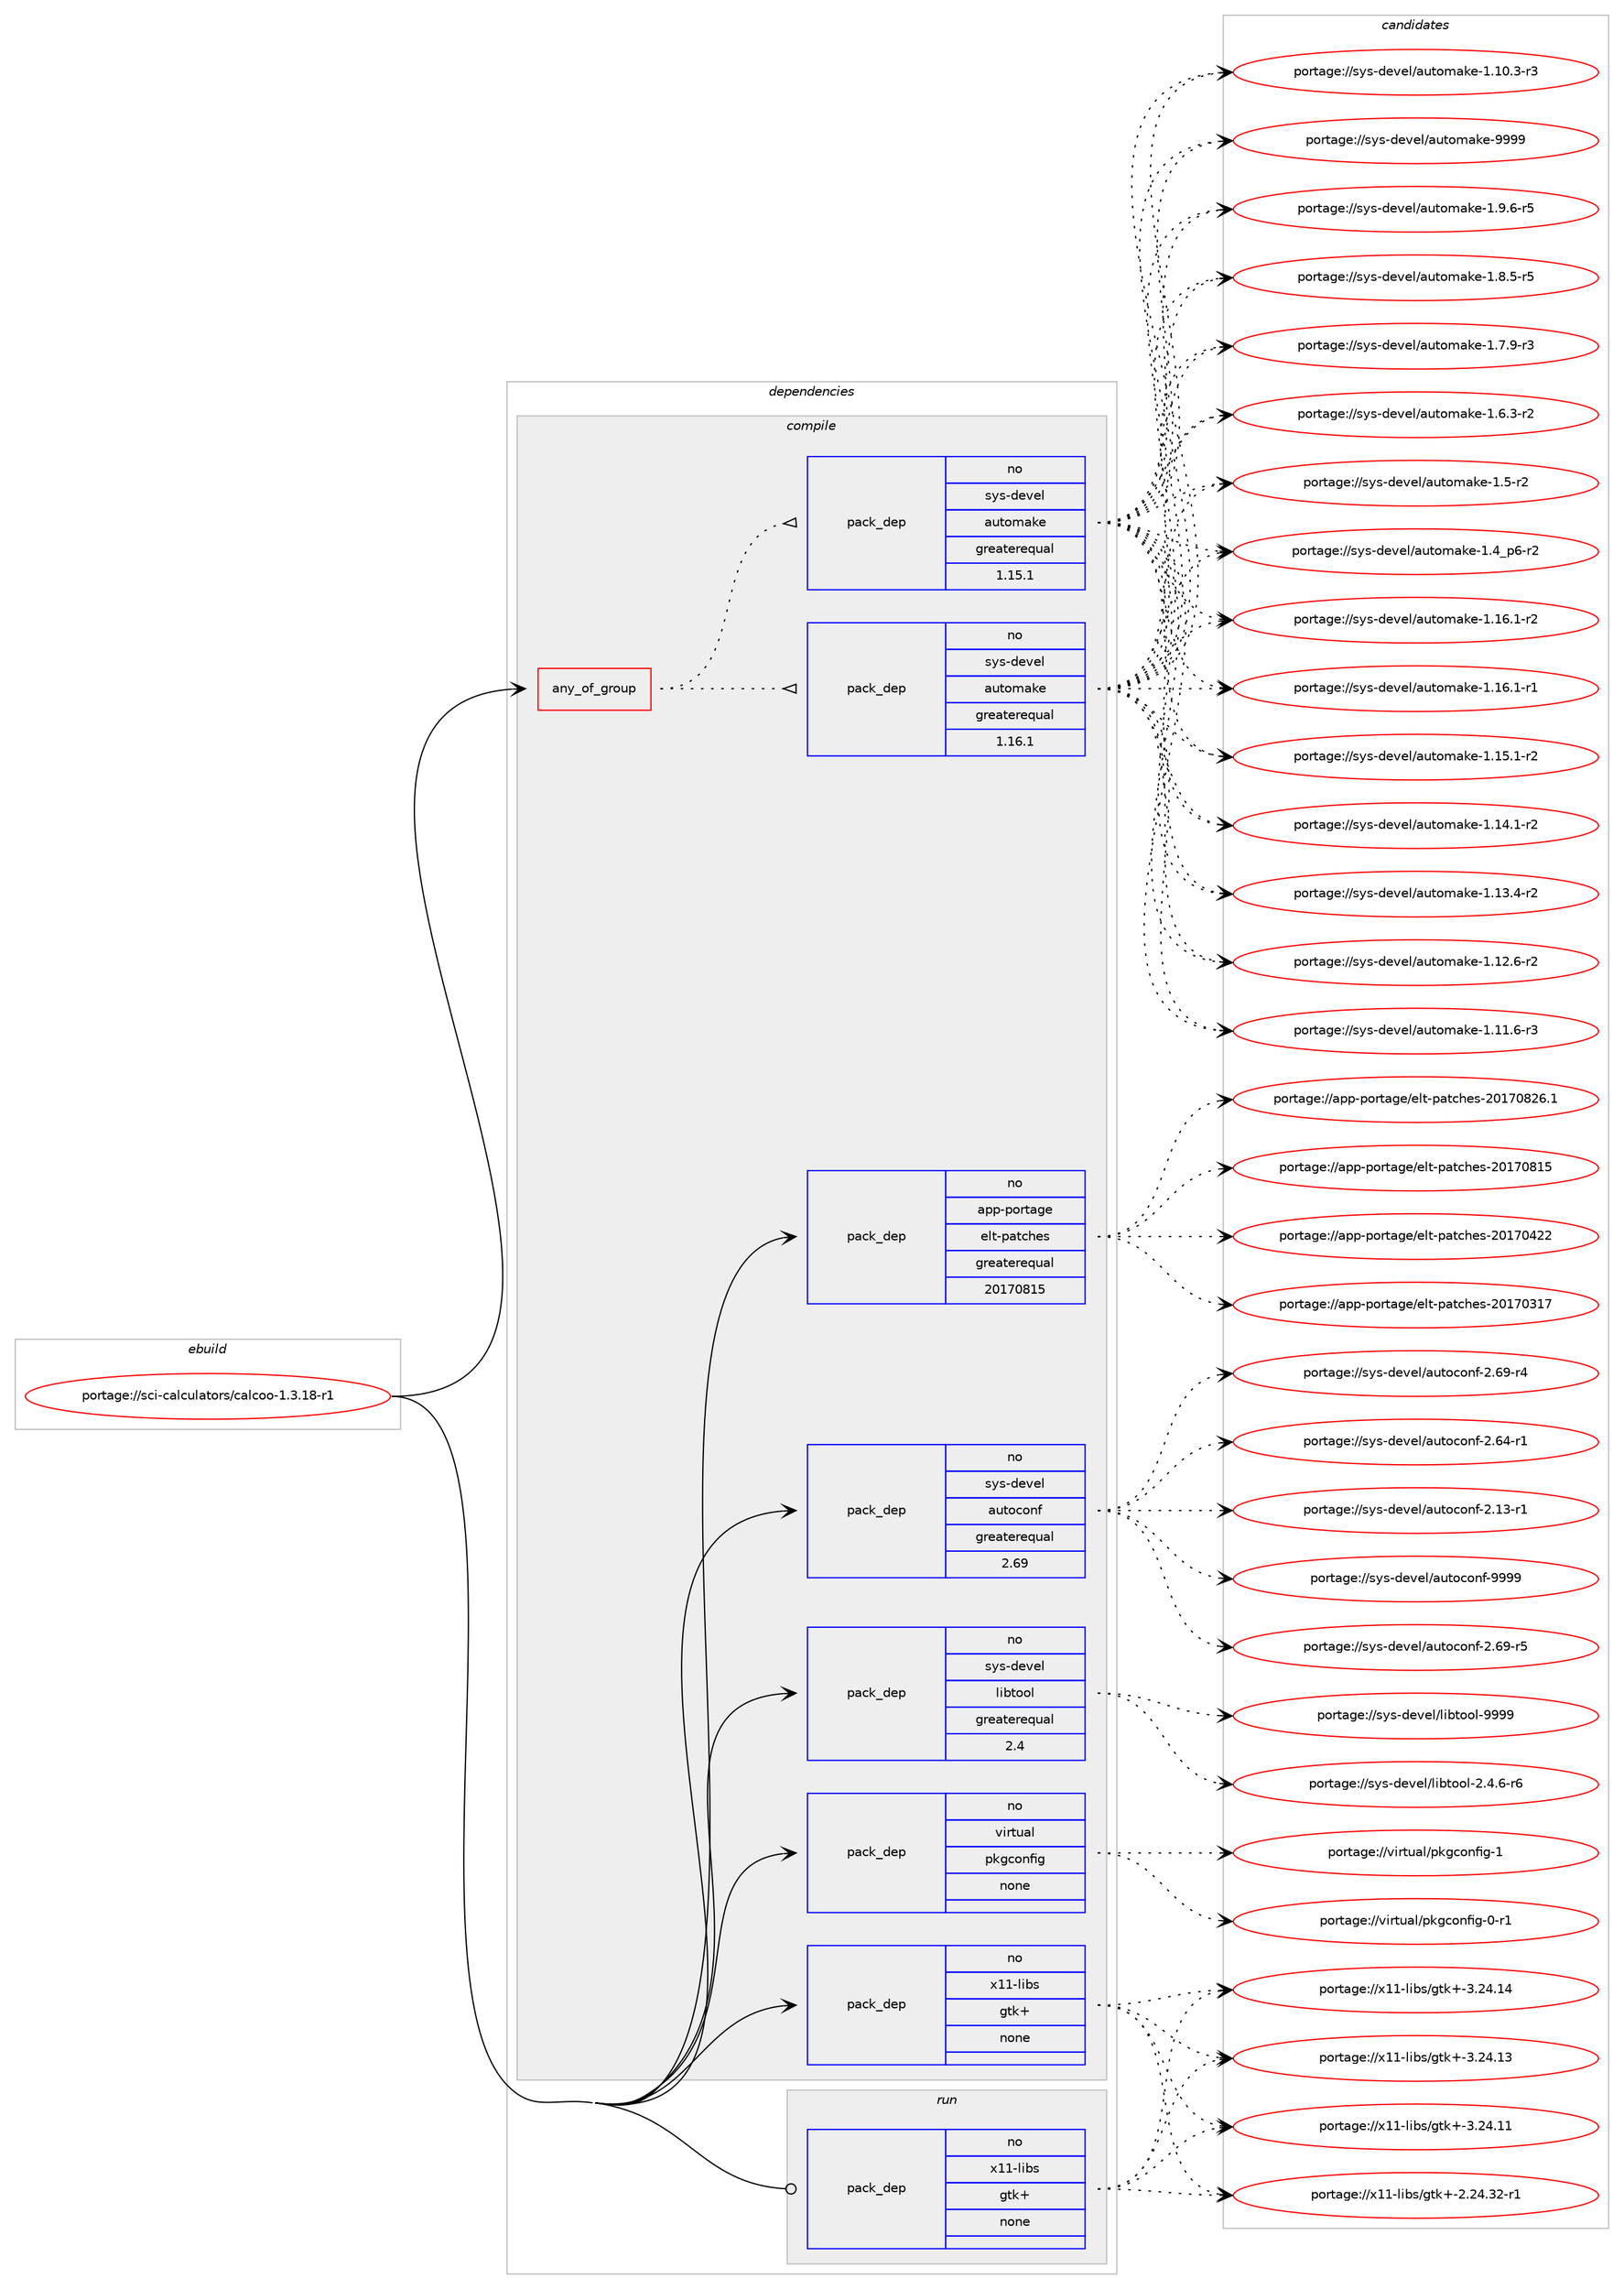 digraph prolog {

# *************
# Graph options
# *************

newrank=true;
concentrate=true;
compound=true;
graph [rankdir=LR,fontname=Helvetica,fontsize=10,ranksep=1.5];#, ranksep=2.5, nodesep=0.2];
edge  [arrowhead=vee];
node  [fontname=Helvetica,fontsize=10];

# **********
# The ebuild
# **********

subgraph cluster_leftcol {
color=gray;
rank=same;
label=<<i>ebuild</i>>;
id [label="portage://sci-calculators/calcoo-1.3.18-r1", color=red, width=4, href="../sci-calculators/calcoo-1.3.18-r1.svg"];
}

# ****************
# The dependencies
# ****************

subgraph cluster_midcol {
color=gray;
label=<<i>dependencies</i>>;
subgraph cluster_compile {
fillcolor="#eeeeee";
style=filled;
label=<<i>compile</i>>;
subgraph any911 {
dependency43506 [label=<<TABLE BORDER="0" CELLBORDER="1" CELLSPACING="0" CELLPADDING="4"><TR><TD CELLPADDING="10">any_of_group</TD></TR></TABLE>>, shape=none, color=red];subgraph pack34799 {
dependency43507 [label=<<TABLE BORDER="0" CELLBORDER="1" CELLSPACING="0" CELLPADDING="4" WIDTH="220"><TR><TD ROWSPAN="6" CELLPADDING="30">pack_dep</TD></TR><TR><TD WIDTH="110">no</TD></TR><TR><TD>sys-devel</TD></TR><TR><TD>automake</TD></TR><TR><TD>greaterequal</TD></TR><TR><TD>1.16.1</TD></TR></TABLE>>, shape=none, color=blue];
}
dependency43506:e -> dependency43507:w [weight=20,style="dotted",arrowhead="oinv"];
subgraph pack34800 {
dependency43508 [label=<<TABLE BORDER="0" CELLBORDER="1" CELLSPACING="0" CELLPADDING="4" WIDTH="220"><TR><TD ROWSPAN="6" CELLPADDING="30">pack_dep</TD></TR><TR><TD WIDTH="110">no</TD></TR><TR><TD>sys-devel</TD></TR><TR><TD>automake</TD></TR><TR><TD>greaterequal</TD></TR><TR><TD>1.15.1</TD></TR></TABLE>>, shape=none, color=blue];
}
dependency43506:e -> dependency43508:w [weight=20,style="dotted",arrowhead="oinv"];
}
id:e -> dependency43506:w [weight=20,style="solid",arrowhead="vee"];
subgraph pack34801 {
dependency43509 [label=<<TABLE BORDER="0" CELLBORDER="1" CELLSPACING="0" CELLPADDING="4" WIDTH="220"><TR><TD ROWSPAN="6" CELLPADDING="30">pack_dep</TD></TR><TR><TD WIDTH="110">no</TD></TR><TR><TD>app-portage</TD></TR><TR><TD>elt-patches</TD></TR><TR><TD>greaterequal</TD></TR><TR><TD>20170815</TD></TR></TABLE>>, shape=none, color=blue];
}
id:e -> dependency43509:w [weight=20,style="solid",arrowhead="vee"];
subgraph pack34802 {
dependency43510 [label=<<TABLE BORDER="0" CELLBORDER="1" CELLSPACING="0" CELLPADDING="4" WIDTH="220"><TR><TD ROWSPAN="6" CELLPADDING="30">pack_dep</TD></TR><TR><TD WIDTH="110">no</TD></TR><TR><TD>sys-devel</TD></TR><TR><TD>autoconf</TD></TR><TR><TD>greaterequal</TD></TR><TR><TD>2.69</TD></TR></TABLE>>, shape=none, color=blue];
}
id:e -> dependency43510:w [weight=20,style="solid",arrowhead="vee"];
subgraph pack34803 {
dependency43511 [label=<<TABLE BORDER="0" CELLBORDER="1" CELLSPACING="0" CELLPADDING="4" WIDTH="220"><TR><TD ROWSPAN="6" CELLPADDING="30">pack_dep</TD></TR><TR><TD WIDTH="110">no</TD></TR><TR><TD>sys-devel</TD></TR><TR><TD>libtool</TD></TR><TR><TD>greaterequal</TD></TR><TR><TD>2.4</TD></TR></TABLE>>, shape=none, color=blue];
}
id:e -> dependency43511:w [weight=20,style="solid",arrowhead="vee"];
subgraph pack34804 {
dependency43512 [label=<<TABLE BORDER="0" CELLBORDER="1" CELLSPACING="0" CELLPADDING="4" WIDTH="220"><TR><TD ROWSPAN="6" CELLPADDING="30">pack_dep</TD></TR><TR><TD WIDTH="110">no</TD></TR><TR><TD>virtual</TD></TR><TR><TD>pkgconfig</TD></TR><TR><TD>none</TD></TR><TR><TD></TD></TR></TABLE>>, shape=none, color=blue];
}
id:e -> dependency43512:w [weight=20,style="solid",arrowhead="vee"];
subgraph pack34805 {
dependency43513 [label=<<TABLE BORDER="0" CELLBORDER="1" CELLSPACING="0" CELLPADDING="4" WIDTH="220"><TR><TD ROWSPAN="6" CELLPADDING="30">pack_dep</TD></TR><TR><TD WIDTH="110">no</TD></TR><TR><TD>x11-libs</TD></TR><TR><TD>gtk+</TD></TR><TR><TD>none</TD></TR><TR><TD></TD></TR></TABLE>>, shape=none, color=blue];
}
id:e -> dependency43513:w [weight=20,style="solid",arrowhead="vee"];
}
subgraph cluster_compileandrun {
fillcolor="#eeeeee";
style=filled;
label=<<i>compile and run</i>>;
}
subgraph cluster_run {
fillcolor="#eeeeee";
style=filled;
label=<<i>run</i>>;
subgraph pack34806 {
dependency43514 [label=<<TABLE BORDER="0" CELLBORDER="1" CELLSPACING="0" CELLPADDING="4" WIDTH="220"><TR><TD ROWSPAN="6" CELLPADDING="30">pack_dep</TD></TR><TR><TD WIDTH="110">no</TD></TR><TR><TD>x11-libs</TD></TR><TR><TD>gtk+</TD></TR><TR><TD>none</TD></TR><TR><TD></TD></TR></TABLE>>, shape=none, color=blue];
}
id:e -> dependency43514:w [weight=20,style="solid",arrowhead="odot"];
}
}

# **************
# The candidates
# **************

subgraph cluster_choices {
rank=same;
color=gray;
label=<<i>candidates</i>>;

subgraph choice34799 {
color=black;
nodesep=1;
choice115121115451001011181011084797117116111109971071014557575757 [label="portage://sys-devel/automake-9999", color=red, width=4,href="../sys-devel/automake-9999.svg"];
choice115121115451001011181011084797117116111109971071014549465746544511453 [label="portage://sys-devel/automake-1.9.6-r5", color=red, width=4,href="../sys-devel/automake-1.9.6-r5.svg"];
choice115121115451001011181011084797117116111109971071014549465646534511453 [label="portage://sys-devel/automake-1.8.5-r5", color=red, width=4,href="../sys-devel/automake-1.8.5-r5.svg"];
choice115121115451001011181011084797117116111109971071014549465546574511451 [label="portage://sys-devel/automake-1.7.9-r3", color=red, width=4,href="../sys-devel/automake-1.7.9-r3.svg"];
choice115121115451001011181011084797117116111109971071014549465446514511450 [label="portage://sys-devel/automake-1.6.3-r2", color=red, width=4,href="../sys-devel/automake-1.6.3-r2.svg"];
choice11512111545100101118101108479711711611110997107101454946534511450 [label="portage://sys-devel/automake-1.5-r2", color=red, width=4,href="../sys-devel/automake-1.5-r2.svg"];
choice115121115451001011181011084797117116111109971071014549465295112544511450 [label="portage://sys-devel/automake-1.4_p6-r2", color=red, width=4,href="../sys-devel/automake-1.4_p6-r2.svg"];
choice11512111545100101118101108479711711611110997107101454946495446494511450 [label="portage://sys-devel/automake-1.16.1-r2", color=red, width=4,href="../sys-devel/automake-1.16.1-r2.svg"];
choice11512111545100101118101108479711711611110997107101454946495446494511449 [label="portage://sys-devel/automake-1.16.1-r1", color=red, width=4,href="../sys-devel/automake-1.16.1-r1.svg"];
choice11512111545100101118101108479711711611110997107101454946495346494511450 [label="portage://sys-devel/automake-1.15.1-r2", color=red, width=4,href="../sys-devel/automake-1.15.1-r2.svg"];
choice11512111545100101118101108479711711611110997107101454946495246494511450 [label="portage://sys-devel/automake-1.14.1-r2", color=red, width=4,href="../sys-devel/automake-1.14.1-r2.svg"];
choice11512111545100101118101108479711711611110997107101454946495146524511450 [label="portage://sys-devel/automake-1.13.4-r2", color=red, width=4,href="../sys-devel/automake-1.13.4-r2.svg"];
choice11512111545100101118101108479711711611110997107101454946495046544511450 [label="portage://sys-devel/automake-1.12.6-r2", color=red, width=4,href="../sys-devel/automake-1.12.6-r2.svg"];
choice11512111545100101118101108479711711611110997107101454946494946544511451 [label="portage://sys-devel/automake-1.11.6-r3", color=red, width=4,href="../sys-devel/automake-1.11.6-r3.svg"];
choice11512111545100101118101108479711711611110997107101454946494846514511451 [label="portage://sys-devel/automake-1.10.3-r3", color=red, width=4,href="../sys-devel/automake-1.10.3-r3.svg"];
dependency43507:e -> choice115121115451001011181011084797117116111109971071014557575757:w [style=dotted,weight="100"];
dependency43507:e -> choice115121115451001011181011084797117116111109971071014549465746544511453:w [style=dotted,weight="100"];
dependency43507:e -> choice115121115451001011181011084797117116111109971071014549465646534511453:w [style=dotted,weight="100"];
dependency43507:e -> choice115121115451001011181011084797117116111109971071014549465546574511451:w [style=dotted,weight="100"];
dependency43507:e -> choice115121115451001011181011084797117116111109971071014549465446514511450:w [style=dotted,weight="100"];
dependency43507:e -> choice11512111545100101118101108479711711611110997107101454946534511450:w [style=dotted,weight="100"];
dependency43507:e -> choice115121115451001011181011084797117116111109971071014549465295112544511450:w [style=dotted,weight="100"];
dependency43507:e -> choice11512111545100101118101108479711711611110997107101454946495446494511450:w [style=dotted,weight="100"];
dependency43507:e -> choice11512111545100101118101108479711711611110997107101454946495446494511449:w [style=dotted,weight="100"];
dependency43507:e -> choice11512111545100101118101108479711711611110997107101454946495346494511450:w [style=dotted,weight="100"];
dependency43507:e -> choice11512111545100101118101108479711711611110997107101454946495246494511450:w [style=dotted,weight="100"];
dependency43507:e -> choice11512111545100101118101108479711711611110997107101454946495146524511450:w [style=dotted,weight="100"];
dependency43507:e -> choice11512111545100101118101108479711711611110997107101454946495046544511450:w [style=dotted,weight="100"];
dependency43507:e -> choice11512111545100101118101108479711711611110997107101454946494946544511451:w [style=dotted,weight="100"];
dependency43507:e -> choice11512111545100101118101108479711711611110997107101454946494846514511451:w [style=dotted,weight="100"];
}
subgraph choice34800 {
color=black;
nodesep=1;
choice115121115451001011181011084797117116111109971071014557575757 [label="portage://sys-devel/automake-9999", color=red, width=4,href="../sys-devel/automake-9999.svg"];
choice115121115451001011181011084797117116111109971071014549465746544511453 [label="portage://sys-devel/automake-1.9.6-r5", color=red, width=4,href="../sys-devel/automake-1.9.6-r5.svg"];
choice115121115451001011181011084797117116111109971071014549465646534511453 [label="portage://sys-devel/automake-1.8.5-r5", color=red, width=4,href="../sys-devel/automake-1.8.5-r5.svg"];
choice115121115451001011181011084797117116111109971071014549465546574511451 [label="portage://sys-devel/automake-1.7.9-r3", color=red, width=4,href="../sys-devel/automake-1.7.9-r3.svg"];
choice115121115451001011181011084797117116111109971071014549465446514511450 [label="portage://sys-devel/automake-1.6.3-r2", color=red, width=4,href="../sys-devel/automake-1.6.3-r2.svg"];
choice11512111545100101118101108479711711611110997107101454946534511450 [label="portage://sys-devel/automake-1.5-r2", color=red, width=4,href="../sys-devel/automake-1.5-r2.svg"];
choice115121115451001011181011084797117116111109971071014549465295112544511450 [label="portage://sys-devel/automake-1.4_p6-r2", color=red, width=4,href="../sys-devel/automake-1.4_p6-r2.svg"];
choice11512111545100101118101108479711711611110997107101454946495446494511450 [label="portage://sys-devel/automake-1.16.1-r2", color=red, width=4,href="../sys-devel/automake-1.16.1-r2.svg"];
choice11512111545100101118101108479711711611110997107101454946495446494511449 [label="portage://sys-devel/automake-1.16.1-r1", color=red, width=4,href="../sys-devel/automake-1.16.1-r1.svg"];
choice11512111545100101118101108479711711611110997107101454946495346494511450 [label="portage://sys-devel/automake-1.15.1-r2", color=red, width=4,href="../sys-devel/automake-1.15.1-r2.svg"];
choice11512111545100101118101108479711711611110997107101454946495246494511450 [label="portage://sys-devel/automake-1.14.1-r2", color=red, width=4,href="../sys-devel/automake-1.14.1-r2.svg"];
choice11512111545100101118101108479711711611110997107101454946495146524511450 [label="portage://sys-devel/automake-1.13.4-r2", color=red, width=4,href="../sys-devel/automake-1.13.4-r2.svg"];
choice11512111545100101118101108479711711611110997107101454946495046544511450 [label="portage://sys-devel/automake-1.12.6-r2", color=red, width=4,href="../sys-devel/automake-1.12.6-r2.svg"];
choice11512111545100101118101108479711711611110997107101454946494946544511451 [label="portage://sys-devel/automake-1.11.6-r3", color=red, width=4,href="../sys-devel/automake-1.11.6-r3.svg"];
choice11512111545100101118101108479711711611110997107101454946494846514511451 [label="portage://sys-devel/automake-1.10.3-r3", color=red, width=4,href="../sys-devel/automake-1.10.3-r3.svg"];
dependency43508:e -> choice115121115451001011181011084797117116111109971071014557575757:w [style=dotted,weight="100"];
dependency43508:e -> choice115121115451001011181011084797117116111109971071014549465746544511453:w [style=dotted,weight="100"];
dependency43508:e -> choice115121115451001011181011084797117116111109971071014549465646534511453:w [style=dotted,weight="100"];
dependency43508:e -> choice115121115451001011181011084797117116111109971071014549465546574511451:w [style=dotted,weight="100"];
dependency43508:e -> choice115121115451001011181011084797117116111109971071014549465446514511450:w [style=dotted,weight="100"];
dependency43508:e -> choice11512111545100101118101108479711711611110997107101454946534511450:w [style=dotted,weight="100"];
dependency43508:e -> choice115121115451001011181011084797117116111109971071014549465295112544511450:w [style=dotted,weight="100"];
dependency43508:e -> choice11512111545100101118101108479711711611110997107101454946495446494511450:w [style=dotted,weight="100"];
dependency43508:e -> choice11512111545100101118101108479711711611110997107101454946495446494511449:w [style=dotted,weight="100"];
dependency43508:e -> choice11512111545100101118101108479711711611110997107101454946495346494511450:w [style=dotted,weight="100"];
dependency43508:e -> choice11512111545100101118101108479711711611110997107101454946495246494511450:w [style=dotted,weight="100"];
dependency43508:e -> choice11512111545100101118101108479711711611110997107101454946495146524511450:w [style=dotted,weight="100"];
dependency43508:e -> choice11512111545100101118101108479711711611110997107101454946495046544511450:w [style=dotted,weight="100"];
dependency43508:e -> choice11512111545100101118101108479711711611110997107101454946494946544511451:w [style=dotted,weight="100"];
dependency43508:e -> choice11512111545100101118101108479711711611110997107101454946494846514511451:w [style=dotted,weight="100"];
}
subgraph choice34801 {
color=black;
nodesep=1;
choice971121124511211111411697103101471011081164511297116991041011154550484955485650544649 [label="portage://app-portage/elt-patches-20170826.1", color=red, width=4,href="../app-portage/elt-patches-20170826.1.svg"];
choice97112112451121111141169710310147101108116451129711699104101115455048495548564953 [label="portage://app-portage/elt-patches-20170815", color=red, width=4,href="../app-portage/elt-patches-20170815.svg"];
choice97112112451121111141169710310147101108116451129711699104101115455048495548525050 [label="portage://app-portage/elt-patches-20170422", color=red, width=4,href="../app-portage/elt-patches-20170422.svg"];
choice97112112451121111141169710310147101108116451129711699104101115455048495548514955 [label="portage://app-portage/elt-patches-20170317", color=red, width=4,href="../app-portage/elt-patches-20170317.svg"];
dependency43509:e -> choice971121124511211111411697103101471011081164511297116991041011154550484955485650544649:w [style=dotted,weight="100"];
dependency43509:e -> choice97112112451121111141169710310147101108116451129711699104101115455048495548564953:w [style=dotted,weight="100"];
dependency43509:e -> choice97112112451121111141169710310147101108116451129711699104101115455048495548525050:w [style=dotted,weight="100"];
dependency43509:e -> choice97112112451121111141169710310147101108116451129711699104101115455048495548514955:w [style=dotted,weight="100"];
}
subgraph choice34802 {
color=black;
nodesep=1;
choice115121115451001011181011084797117116111991111101024557575757 [label="portage://sys-devel/autoconf-9999", color=red, width=4,href="../sys-devel/autoconf-9999.svg"];
choice1151211154510010111810110847971171161119911111010245504654574511453 [label="portage://sys-devel/autoconf-2.69-r5", color=red, width=4,href="../sys-devel/autoconf-2.69-r5.svg"];
choice1151211154510010111810110847971171161119911111010245504654574511452 [label="portage://sys-devel/autoconf-2.69-r4", color=red, width=4,href="../sys-devel/autoconf-2.69-r4.svg"];
choice1151211154510010111810110847971171161119911111010245504654524511449 [label="portage://sys-devel/autoconf-2.64-r1", color=red, width=4,href="../sys-devel/autoconf-2.64-r1.svg"];
choice1151211154510010111810110847971171161119911111010245504649514511449 [label="portage://sys-devel/autoconf-2.13-r1", color=red, width=4,href="../sys-devel/autoconf-2.13-r1.svg"];
dependency43510:e -> choice115121115451001011181011084797117116111991111101024557575757:w [style=dotted,weight="100"];
dependency43510:e -> choice1151211154510010111810110847971171161119911111010245504654574511453:w [style=dotted,weight="100"];
dependency43510:e -> choice1151211154510010111810110847971171161119911111010245504654574511452:w [style=dotted,weight="100"];
dependency43510:e -> choice1151211154510010111810110847971171161119911111010245504654524511449:w [style=dotted,weight="100"];
dependency43510:e -> choice1151211154510010111810110847971171161119911111010245504649514511449:w [style=dotted,weight="100"];
}
subgraph choice34803 {
color=black;
nodesep=1;
choice1151211154510010111810110847108105981161111111084557575757 [label="portage://sys-devel/libtool-9999", color=red, width=4,href="../sys-devel/libtool-9999.svg"];
choice1151211154510010111810110847108105981161111111084550465246544511454 [label="portage://sys-devel/libtool-2.4.6-r6", color=red, width=4,href="../sys-devel/libtool-2.4.6-r6.svg"];
dependency43511:e -> choice1151211154510010111810110847108105981161111111084557575757:w [style=dotted,weight="100"];
dependency43511:e -> choice1151211154510010111810110847108105981161111111084550465246544511454:w [style=dotted,weight="100"];
}
subgraph choice34804 {
color=black;
nodesep=1;
choice1181051141161179710847112107103991111101021051034549 [label="portage://virtual/pkgconfig-1", color=red, width=4,href="../virtual/pkgconfig-1.svg"];
choice11810511411611797108471121071039911111010210510345484511449 [label="portage://virtual/pkgconfig-0-r1", color=red, width=4,href="../virtual/pkgconfig-0-r1.svg"];
dependency43512:e -> choice1181051141161179710847112107103991111101021051034549:w [style=dotted,weight="100"];
dependency43512:e -> choice11810511411611797108471121071039911111010210510345484511449:w [style=dotted,weight="100"];
}
subgraph choice34805 {
color=black;
nodesep=1;
choice1204949451081059811547103116107434551465052464952 [label="portage://x11-libs/gtk+-3.24.14", color=red, width=4,href="../x11-libs/gtk+-3.24.14.svg"];
choice1204949451081059811547103116107434551465052464951 [label="portage://x11-libs/gtk+-3.24.13", color=red, width=4,href="../x11-libs/gtk+-3.24.13.svg"];
choice1204949451081059811547103116107434551465052464949 [label="portage://x11-libs/gtk+-3.24.11", color=red, width=4,href="../x11-libs/gtk+-3.24.11.svg"];
choice12049494510810598115471031161074345504650524651504511449 [label="portage://x11-libs/gtk+-2.24.32-r1", color=red, width=4,href="../x11-libs/gtk+-2.24.32-r1.svg"];
dependency43513:e -> choice1204949451081059811547103116107434551465052464952:w [style=dotted,weight="100"];
dependency43513:e -> choice1204949451081059811547103116107434551465052464951:w [style=dotted,weight="100"];
dependency43513:e -> choice1204949451081059811547103116107434551465052464949:w [style=dotted,weight="100"];
dependency43513:e -> choice12049494510810598115471031161074345504650524651504511449:w [style=dotted,weight="100"];
}
subgraph choice34806 {
color=black;
nodesep=1;
choice1204949451081059811547103116107434551465052464952 [label="portage://x11-libs/gtk+-3.24.14", color=red, width=4,href="../x11-libs/gtk+-3.24.14.svg"];
choice1204949451081059811547103116107434551465052464951 [label="portage://x11-libs/gtk+-3.24.13", color=red, width=4,href="../x11-libs/gtk+-3.24.13.svg"];
choice1204949451081059811547103116107434551465052464949 [label="portage://x11-libs/gtk+-3.24.11", color=red, width=4,href="../x11-libs/gtk+-3.24.11.svg"];
choice12049494510810598115471031161074345504650524651504511449 [label="portage://x11-libs/gtk+-2.24.32-r1", color=red, width=4,href="../x11-libs/gtk+-2.24.32-r1.svg"];
dependency43514:e -> choice1204949451081059811547103116107434551465052464952:w [style=dotted,weight="100"];
dependency43514:e -> choice1204949451081059811547103116107434551465052464951:w [style=dotted,weight="100"];
dependency43514:e -> choice1204949451081059811547103116107434551465052464949:w [style=dotted,weight="100"];
dependency43514:e -> choice12049494510810598115471031161074345504650524651504511449:w [style=dotted,weight="100"];
}
}

}
